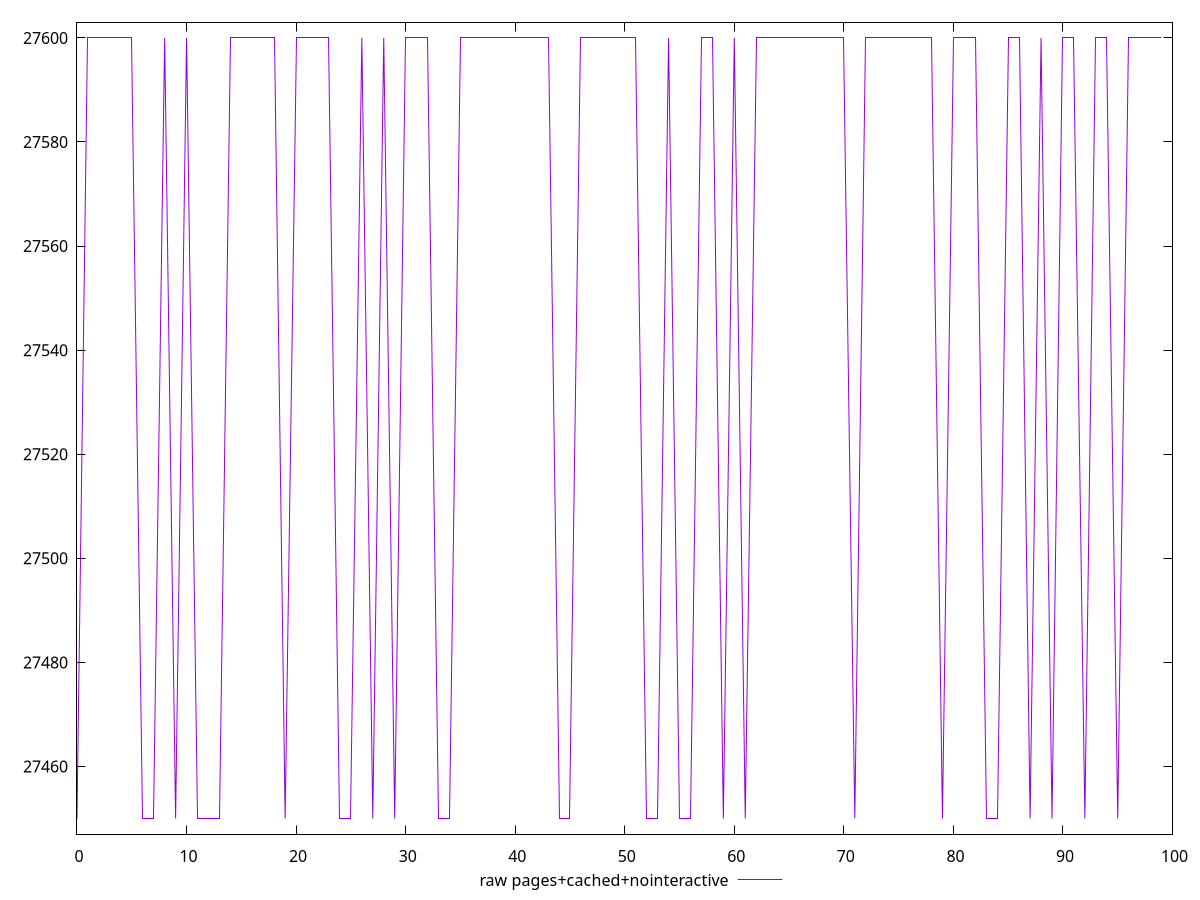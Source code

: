 $_rawPagesCachedNointeractive <<EOF
27450
27600
27600
27600
27600
27600
27450
27450
27600
27450
27600
27450
27450
27450
27600
27600
27600
27600
27600
27450
27600
27600
27600
27600
27450
27450
27600
27450
27600
27450
27600
27600
27600
27450
27450
27600
27600
27600
27600
27600
27600
27600
27600
27600
27450
27450
27600
27600
27600
27600
27600
27600
27450
27450
27600
27450
27450
27600
27600
27450
27600
27450
27600
27600
27600
27600
27600
27600
27600
27600
27600
27450
27600
27600
27600
27600
27600
27600
27600
27450
27600
27600
27600
27450
27450
27600
27600
27450
27600
27450
27600
27600
27450
27600
27600
27450
27600
27600
27600
27600
EOF
set key outside below
set terminal pngcairo
set output "report_00006_2020-11-02T20-21-41.718Z/uses-webp-images/pages+cached+nointeractive//raw.png"
set yrange [27447:27603]
plot $_rawPagesCachedNointeractive title "raw pages+cached+nointeractive" with line ,